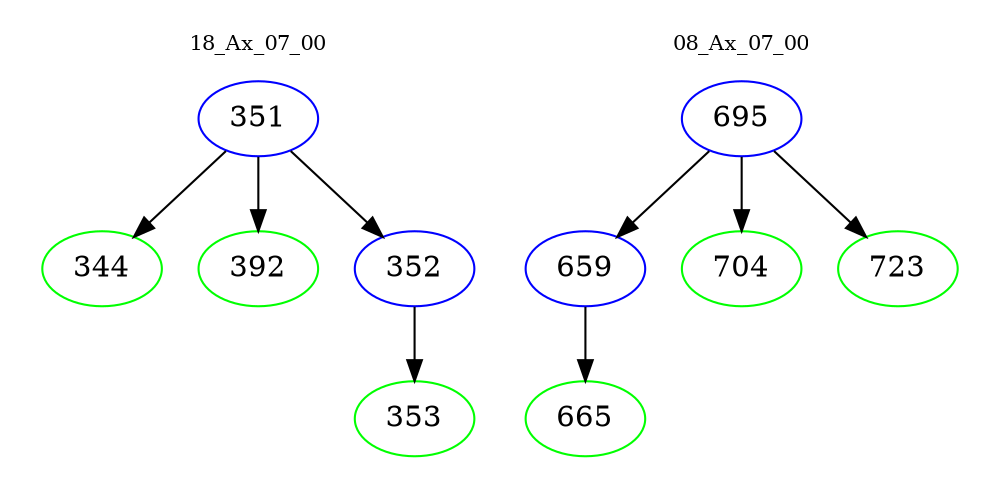 digraph{
subgraph cluster_0 {
color = white
label = "18_Ax_07_00";
fontsize=10;
T0_351 [label="351", color="blue"]
T0_351 -> T0_344 [color="black"]
T0_344 [label="344", color="green"]
T0_351 -> T0_392 [color="black"]
T0_392 [label="392", color="green"]
T0_351 -> T0_352 [color="black"]
T0_352 [label="352", color="blue"]
T0_352 -> T0_353 [color="black"]
T0_353 [label="353", color="green"]
}
subgraph cluster_1 {
color = white
label = "08_Ax_07_00";
fontsize=10;
T1_695 [label="695", color="blue"]
T1_695 -> T1_659 [color="black"]
T1_659 [label="659", color="blue"]
T1_659 -> T1_665 [color="black"]
T1_665 [label="665", color="green"]
T1_695 -> T1_704 [color="black"]
T1_704 [label="704", color="green"]
T1_695 -> T1_723 [color="black"]
T1_723 [label="723", color="green"]
}
}
